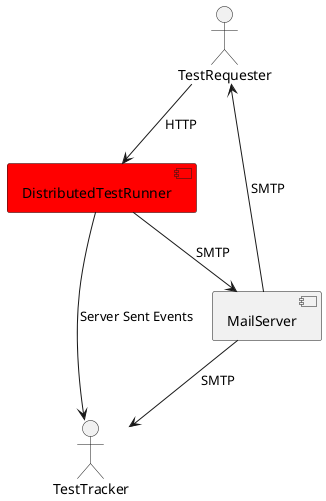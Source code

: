 @startuml
Actor TestRequester
Actor TestTracker
component DistributedTestRunner #Red
component MailServer
TestRequester -->DistributedTestRunner: HTTP
DistributedTestRunner --> TestTracker: Server Sent Events
DistributedTestRunner --> MailServer: SMTP
MailServer -->TestRequester: SMTP
MailServer -->TestTracker: SMTP
@enduml